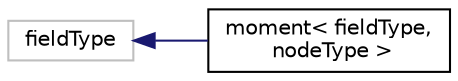 digraph "Graphical Class Hierarchy"
{
  bgcolor="transparent";
  edge [fontname="Helvetica",fontsize="10",labelfontname="Helvetica",labelfontsize="10"];
  node [fontname="Helvetica",fontsize="10",shape=record];
  rankdir="LR";
  Node231 [label="fieldType",height=0.2,width=0.4,color="grey75"];
  Node231 -> Node0 [dir="back",color="midnightblue",fontsize="10",style="solid",fontname="Helvetica"];
  Node0 [label="moment\< fieldType,\l nodeType \>",height=0.2,width=0.4,color="black",URL="$a02032.html",tooltip="Stores a moment of a distribution function with arbitrary dimensionality. "];
}
